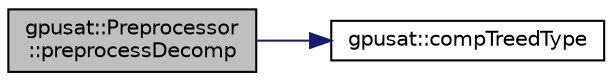 digraph "gpusat::Preprocessor::preprocessDecomp"
{
 // INTERACTIVE_SVG=YES
 // LATEX_PDF_SIZE
  edge [fontname="Helvetica",fontsize="10",labelfontname="Helvetica",labelfontsize="10"];
  node [fontname="Helvetica",fontsize="10",shape=record];
  rankdir="LR";
  Node1 [label="gpusat::Preprocessor\l::preprocessDecomp",height=0.2,width=0.4,color="black", fillcolor="grey75", style="filled", fontcolor="black",tooltip=" "];
  Node1 -> Node2 [color="midnightblue",fontsize="10",style="solid"];
  Node2 [label="gpusat::compTreedType",height=0.2,width=0.4,color="black", fillcolor="white", style="filled",URL="$namespacegpusat.html#a25859e1a162fb1712110b033239a3e06",tooltip=" "];
}
